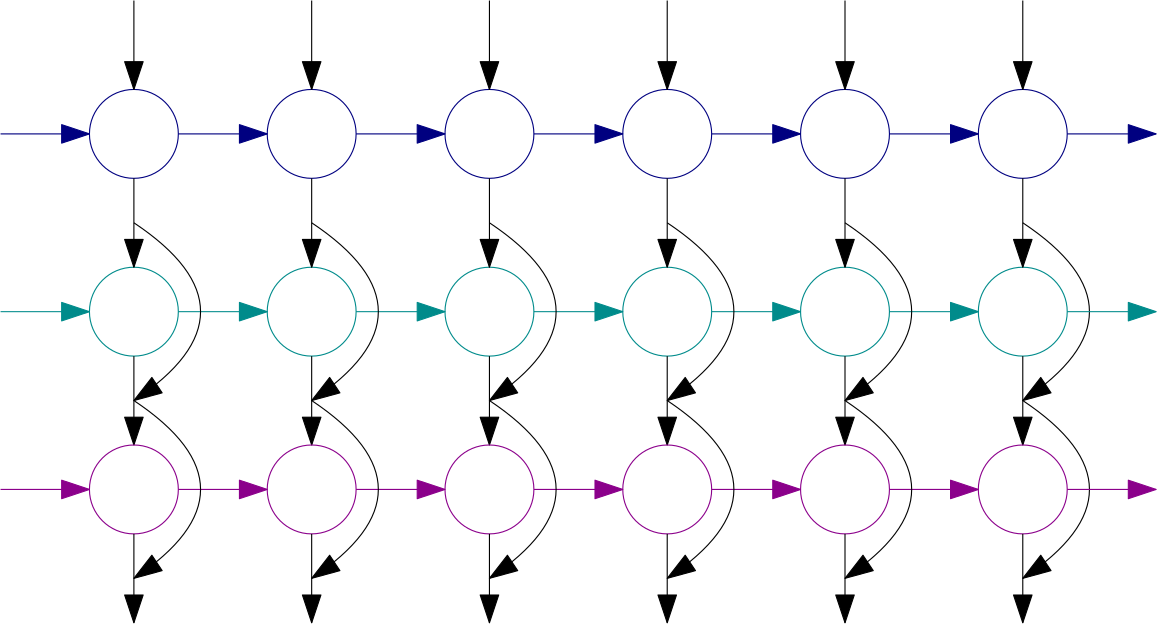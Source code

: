 <ipe version="70206" creator="Ipe 7.2.9">
<info created="D:20180423065931" modified="D:20200414020529"/>
<ipestyle name="basic">
<symbol name="arrow/arc(spx)">
<path stroke="sym-stroke" fill="sym-stroke" pen="sym-pen">
0 0 m
-1 0.333 l
-1 -0.333 l
h
</path>
</symbol>
<symbol name="arrow/farc(spx)">
<path stroke="sym-stroke" fill="white" pen="sym-pen">
0 0 m
-1 0.333 l
-1 -0.333 l
h
</path>
</symbol>
<symbol name="arrow/ptarc(spx)">
<path stroke="sym-stroke" fill="sym-stroke" pen="sym-pen">
0 0 m
-1 0.333 l
-0.8 0 l
-1 -0.333 l
h
</path>
</symbol>
<symbol name="arrow/fptarc(spx)">
<path stroke="sym-stroke" fill="white" pen="sym-pen">
0 0 m
-1 0.333 l
-0.8 0 l
-1 -0.333 l
h
</path>
</symbol>
<symbol name="mark/circle(sx)" transformations="translations">
<path fill="sym-stroke">
0.6 0 0 0.6 0 0 e
0.4 0 0 0.4 0 0 e
</path>
</symbol>
<symbol name="mark/disk(sx)" transformations="translations">
<path fill="sym-stroke">
0.6 0 0 0.6 0 0 e
</path>
</symbol>
<symbol name="mark/fdisk(sfx)" transformations="translations">
<group>
<path fill="sym-fill">
0.5 0 0 0.5 0 0 e
</path>
<path fill="sym-stroke" fillrule="eofill">
0.6 0 0 0.6 0 0 e
0.4 0 0 0.4 0 0 e
</path>
</group>
</symbol>
<symbol name="mark/box(sx)" transformations="translations">
<path fill="sym-stroke" fillrule="eofill">
-0.6 -0.6 m
0.6 -0.6 l
0.6 0.6 l
-0.6 0.6 l
h
-0.4 -0.4 m
0.4 -0.4 l
0.4 0.4 l
-0.4 0.4 l
h
</path>
</symbol>
<symbol name="mark/square(sx)" transformations="translations">
<path fill="sym-stroke">
-0.6 -0.6 m
0.6 -0.6 l
0.6 0.6 l
-0.6 0.6 l
h
</path>
</symbol>
<symbol name="mark/fsquare(sfx)" transformations="translations">
<group>
<path fill="sym-fill">
-0.5 -0.5 m
0.5 -0.5 l
0.5 0.5 l
-0.5 0.5 l
h
</path>
<path fill="sym-stroke" fillrule="eofill">
-0.6 -0.6 m
0.6 -0.6 l
0.6 0.6 l
-0.6 0.6 l
h
-0.4 -0.4 m
0.4 -0.4 l
0.4 0.4 l
-0.4 0.4 l
h
</path>
</group>
</symbol>
<symbol name="mark/cross(sx)" transformations="translations">
<group>
<path fill="sym-stroke">
-0.43 -0.57 m
0.57 0.43 l
0.43 0.57 l
-0.57 -0.43 l
h
</path>
<path fill="sym-stroke">
-0.43 0.57 m
0.57 -0.43 l
0.43 -0.57 l
-0.57 0.43 l
h
</path>
</group>
</symbol>
<symbol name="arrow/fnormal(spx)">
<path stroke="sym-stroke" fill="white" pen="sym-pen">
0 0 m
-1 0.333 l
-1 -0.333 l
h
</path>
</symbol>
<symbol name="arrow/pointed(spx)">
<path stroke="sym-stroke" fill="sym-stroke" pen="sym-pen">
0 0 m
-1 0.333 l
-0.8 0 l
-1 -0.333 l
h
</path>
</symbol>
<symbol name="arrow/fpointed(spx)">
<path stroke="sym-stroke" fill="white" pen="sym-pen">
0 0 m
-1 0.333 l
-0.8 0 l
-1 -0.333 l
h
</path>
</symbol>
<symbol name="arrow/linear(spx)">
<path stroke="sym-stroke" pen="sym-pen">
-1 0.333 m
0 0 l
-1 -0.333 l
</path>
</symbol>
<symbol name="arrow/fdouble(spx)">
<path stroke="sym-stroke" fill="white" pen="sym-pen">
0 0 m
-1 0.333 l
-1 -0.333 l
h
-1 0 m
-2 0.333 l
-2 -0.333 l
h
</path>
</symbol>
<symbol name="arrow/double(spx)">
<path stroke="sym-stroke" fill="sym-stroke" pen="sym-pen">
0 0 m
-1 0.333 l
-1 -0.333 l
h
-1 0 m
-2 0.333 l
-2 -0.333 l
h
</path>
</symbol>
<pen name="heavier" value="0.8"/>
<pen name="fat" value="1.2"/>
<pen name="ultrafat" value="2"/>
<symbolsize name="large" value="5"/>
<symbolsize name="small" value="2"/>
<symbolsize name="tiny" value="1.1"/>
<arrowsize name="large" value="10"/>
<arrowsize name="small" value="5"/>
<arrowsize name="tiny" value="3"/>
<color name="red" value="1 0 0"/>
<color name="green" value="0 1 0"/>
<color name="blue" value="0 0 1"/>
<color name="yellow" value="1 1 0"/>
<color name="orange" value="1 0.647 0"/>
<color name="gold" value="1 0.843 0"/>
<color name="purple" value="0.627 0.125 0.941"/>
<color name="gray" value="0.745"/>
<color name="brown" value="0.647 0.165 0.165"/>
<color name="navy" value="0 0 0.502"/>
<color name="pink" value="1 0.753 0.796"/>
<color name="seagreen" value="0.18 0.545 0.341"/>
<color name="turquoise" value="0.251 0.878 0.816"/>
<color name="violet" value="0.933 0.51 0.933"/>
<color name="darkblue" value="0 0 0.545"/>
<color name="darkcyan" value="0 0.545 0.545"/>
<color name="darkgray" value="0.663"/>
<color name="darkgreen" value="0 0.392 0"/>
<color name="darkmagenta" value="0.545 0 0.545"/>
<color name="darkorange" value="1 0.549 0"/>
<color name="darkred" value="0.545 0 0"/>
<color name="lightblue" value="0.678 0.847 0.902"/>
<color name="lightcyan" value="0.878 1 1"/>
<color name="lightgray" value="0.827"/>
<color name="lightgreen" value="0.565 0.933 0.565"/>
<color name="lightyellow" value="1 1 0.878"/>
<dashstyle name="dashed" value="[4] 0"/>
<dashstyle name="dotted" value="[1 3] 0"/>
<dashstyle name="dash dotted" value="[4 2 1 2] 0"/>
<dashstyle name="dash dot dotted" value="[4 2 1 2 1 2] 0"/>
<textsize name="large" value="\large"/>
<textsize name="small" value="\small"/>
<textsize name="tiny" value="\tiny"/>
<textsize name="Large" value="\Large"/>
<textsize name="LARGE" value="\LARGE"/>
<textsize name="huge" value="\huge"/>
<textsize name="Huge" value="\Huge"/>
<textsize name="footnote" value="\footnotesize"/>
<textstyle name="center" begin="\begin{center}" end="\end{center}"/>
<textstyle name="itemize" begin="\begin{itemize}" end="\end{itemize}"/>
<textstyle name="item" begin="\begin{itemize}\item{}" end="\end{itemize}"/>
<gridsize name="4 pts" value="4"/>
<gridsize name="8 pts (~3 mm)" value="8"/>
<gridsize name="16 pts (~6 mm)" value="16"/>
<gridsize name="32 pts (~12 mm)" value="32"/>
<gridsize name="10 pts (~3.5 mm)" value="10"/>
<gridsize name="20 pts (~7 mm)" value="20"/>
<gridsize name="14 pts (~5 mm)" value="14"/>
<gridsize name="28 pts (~10 mm)" value="28"/>
<gridsize name="56 pts (~20 mm)" value="56"/>
<anglesize name="90 deg" value="90"/>
<anglesize name="60 deg" value="60"/>
<anglesize name="45 deg" value="45"/>
<anglesize name="30 deg" value="30"/>
<anglesize name="22.5 deg" value="22.5"/>
<opacity name="10%" value="0.1"/>
<opacity name="30%" value="0.3"/>
<opacity name="50%" value="0.5"/>
<opacity name="75%" value="0.75"/>
<tiling name="falling" angle="-60" step="4" width="1"/>
<tiling name="rising" angle="30" step="4" width="1"/>
</ipestyle>
<page>
<layer name="alpha"/>
<view layers="alpha" active="alpha"/>
<path layer="alpha" stroke="navy">
16 0 0 16 80 768 e
</path>
<path stroke="black" arrow="normal/large">
80 816 m
80 784 l
</path>
<path stroke="navy" arrow="normal/large">
32 768 m
64 768 l
</path>
<path matrix="1 0 0 1 64 0" stroke="navy">
16 0 0 16 80 768 e
</path>
<path matrix="1 0 0 1 64 0" stroke="black" arrow="normal/large">
80 816 m
80 784 l
</path>
<path matrix="1 0 0 1 64 0" stroke="navy" arrow="normal/large">
32 768 m
64 768 l
</path>
<path matrix="1 0 0 1 128 0" stroke="navy">
16 0 0 16 80 768 e
</path>
<path matrix="1 0 0 1 128 0" stroke="black" arrow="normal/large">
80 816 m
80 784 l
</path>
<path matrix="1 0 0 1 128 0" stroke="navy" arrow="normal/large">
32 768 m
64 768 l
</path>
<path matrix="1 0 0 1 192 0" stroke="navy">
16 0 0 16 80 768 e
</path>
<path matrix="1 0 0 1 192 0" stroke="black" arrow="normal/large">
80 816 m
80 784 l
</path>
<path matrix="1 0 0 1 192 0" stroke="navy" arrow="normal/large">
32 768 m
64 768 l
</path>
<path matrix="1 0 0 1 256 0" stroke="navy">
16 0 0 16 80 768 e
</path>
<path matrix="1 0 0 1 256 0" stroke="black" arrow="normal/large">
80 816 m
80 784 l
</path>
<path matrix="1 0 0 1 256 0" stroke="navy" arrow="normal/large">
32 768 m
64 768 l
</path>
<path matrix="1 0 0 1 320 0" stroke="navy">
16 0 0 16 80 768 e
</path>
<path matrix="1 0 0 1 320 0" stroke="black" arrow="normal/large">
80 816 m
80 784 l
</path>
<path matrix="1 0 0 1 320 0" stroke="navy" arrow="normal/large">
32 768 m
64 768 l
</path>
<path matrix="1 0 0 1 0 -64" stroke="darkcyan">
16 0 0 16 80 768 e
</path>
<path matrix="1 0 0 1 0 -64" stroke="black" arrow="normal/large">
80 816 m
80 784 l
</path>
<path matrix="1 0 0 1 0 -64" stroke="darkcyan" arrow="normal/large">
32 768 m
64 768 l
</path>
<path matrix="1 0 0 1 64 -64" stroke="darkcyan">
16 0 0 16 80 768 e
</path>
<path matrix="1 0 0 1 64 -64" stroke="black" arrow="normal/large">
80 816 m
80 784 l
</path>
<path matrix="1 0 0 1 64 -64" stroke="darkcyan" arrow="normal/large">
32 768 m
64 768 l
</path>
<path matrix="1 0 0 1 128 -64" stroke="darkcyan">
16 0 0 16 80 768 e
</path>
<path matrix="1 0 0 1 128 -64" stroke="black" arrow="normal/large">
80 816 m
80 784 l
</path>
<path matrix="1 0 0 1 128 -64" stroke="darkcyan" arrow="normal/large">
32 768 m
64 768 l
</path>
<path matrix="1 0 0 1 192 -64" stroke="darkcyan">
16 0 0 16 80 768 e
</path>
<path matrix="1 0 0 1 192 -64" stroke="black" arrow="normal/large">
80 816 m
80 784 l
</path>
<path matrix="1 0 0 1 192 -64" stroke="darkcyan" arrow="normal/large">
32 768 m
64 768 l
</path>
<path matrix="1 0 0 1 256 -64" stroke="darkcyan">
16 0 0 16 80 768 e
</path>
<path matrix="1 0 0 1 256 -64" stroke="black" arrow="normal/large">
80 816 m
80 784 l
</path>
<path matrix="1 0 0 1 256 -64" stroke="darkcyan" arrow="normal/large">
32 768 m
64 768 l
</path>
<path matrix="1 0 0 1 320 -64" stroke="darkcyan">
16 0 0 16 80 768 e
</path>
<path matrix="1 0 0 1 320 -64" stroke="black" arrow="normal/large">
80 816 m
80 784 l
</path>
<path matrix="1 0 0 1 320 -64" stroke="darkcyan" arrow="normal/large">
32 768 m
64 768 l
</path>
<path matrix="1 0 0 1 0 -128" stroke="black" arrow="normal/large">
80 816 m
80 784 l
</path>
<path matrix="1 0 0 1 64 -128" stroke="black" arrow="normal/large">
80 816 m
80 784 l
</path>
<path matrix="1 0 0 1 128 -128" stroke="black" arrow="normal/large">
80 816 m
80 784 l
</path>
<path matrix="1 0 0 1 192 -128" stroke="black" arrow="normal/large">
80 816 m
80 784 l
</path>
<path matrix="1 0 0 1 256 -128" stroke="black" arrow="normal/large">
80 816 m
80 784 l
</path>
<path matrix="1 0 0 1 320 -128" stroke="black" arrow="normal/large">
80 816 m
80 784 l
</path>
<path matrix="-1 0 0 1 480 -64" stroke="black" arrow="normal/large">
80 800 m
32 768
80 736 c
</path>
<path matrix="-1 0 0 1 416 -64" stroke="black" arrow="normal/large">
80 800 m
32 768
80 736 c
</path>
<path matrix="-1 0 0 1 352 -64" stroke="black" arrow="normal/large">
80 800 m
32 768
80 736 c
</path>
<path matrix="-1 0 0 1 288 -64" stroke="black" arrow="normal/large">
80 800 m
32 768
80 736 c
</path>
<path matrix="-1 0 0 1 224 -64" stroke="black" arrow="normal/large">
80 800 m
32 768
80 736 c
</path>
<path matrix="-1 0 0 1 160 -64" stroke="black" arrow="normal/large">
80 800 m
32 768
80 736 c
</path>
<path matrix="1 0 0 1 0 -128" stroke="darkmagenta">
16 0 0 16 80 768 e
</path>
<path matrix="1 0 0 1 0 -128" stroke="darkmagenta" arrow="normal/large">
32 768 m
64 768 l
</path>
<path matrix="1 0 0 1 64 -128" stroke="darkmagenta">
16 0 0 16 80 768 e
</path>
<path matrix="1 0 0 1 64 -128" stroke="darkmagenta" arrow="normal/large">
32 768 m
64 768 l
</path>
<path matrix="1 0 0 1 128 -128" stroke="darkmagenta">
16 0 0 16 80 768 e
</path>
<path matrix="1 0 0 1 128 -128" stroke="darkmagenta" arrow="normal/large">
32 768 m
64 768 l
</path>
<path matrix="1 0 0 1 192 -128" stroke="darkmagenta">
16 0 0 16 80 768 e
</path>
<path matrix="1 0 0 1 192 -128" stroke="darkmagenta" arrow="normal/large">
32 768 m
64 768 l
</path>
<path matrix="1 0 0 1 256 -128" stroke="darkmagenta">
16 0 0 16 80 768 e
</path>
<path matrix="1 0 0 1 256 -128" stroke="darkmagenta" arrow="normal/large">
32 768 m
64 768 l
</path>
<path matrix="1 0 0 1 320 -128" stroke="darkmagenta">
16 0 0 16 80 768 e
</path>
<path matrix="1 0 0 1 320 -128" stroke="darkmagenta" arrow="normal/large">
32 768 m
64 768 l
</path>
<path matrix="1 0 0 1 0 -192" stroke="black" arrow="normal/large">
80 816 m
80 784 l
</path>
<path matrix="1 0 0 1 64 -192" stroke="black" arrow="normal/large">
80 816 m
80 784 l
</path>
<path matrix="1 0 0 1 128 -192" stroke="black" arrow="normal/large">
80 816 m
80 784 l
</path>
<path matrix="1 0 0 1 192 -192" stroke="black" arrow="normal/large">
80 816 m
80 784 l
</path>
<path matrix="1 0 0 1 256 -192" stroke="black" arrow="normal/large">
80 816 m
80 784 l
</path>
<path matrix="1 0 0 1 320 -192" stroke="black" arrow="normal/large">
80 816 m
80 784 l
</path>
<path matrix="-1 0 0 1 480 -128" stroke="black" arrow="normal/large">
80 800 m
32 768
80 736 c
</path>
<path matrix="-1 0 0 1 416 -128" stroke="black" arrow="normal/large">
80 800 m
32 768
80 736 c
</path>
<path matrix="-1 0 0 1 352 -128" stroke="black" arrow="normal/large">
80 800 m
32 768
80 736 c
</path>
<path matrix="-1 0 0 1 288 -128" stroke="black" arrow="normal/large">
80 800 m
32 768
80 736 c
</path>
<path matrix="-1 0 0 1 224 -128" stroke="black" arrow="normal/large">
80 800 m
32 768
80 736 c
</path>
<path matrix="-1 0 0 1 160 -128" stroke="black" arrow="normal/large">
80 800 m
32 768
80 736 c
</path>
<path matrix="1 0 0 1 384 0" stroke="navy" arrow="normal/large">
32 768 m
64 768 l
</path>
<path matrix="1 0 0 1 384 -64" stroke="darkcyan" arrow="normal/large">
32 768 m
64 768 l
</path>
<path matrix="1 0 0 1 384 -128" stroke="darkmagenta" arrow="normal/large">
32 768 m
64 768 l
</path>
</page>
</ipe>
